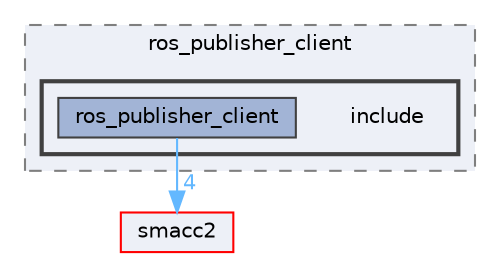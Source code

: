 digraph "smacc2_client_library/ros_publisher_client/include"
{
 // LATEX_PDF_SIZE
  bgcolor="transparent";
  edge [fontname=Helvetica,fontsize=10,labelfontname=Helvetica,labelfontsize=10];
  node [fontname=Helvetica,fontsize=10,shape=box,height=0.2,width=0.4];
  compound=true
  subgraph clusterdir_05985e13dce014508b1661a0aaa97a4e {
    graph [ bgcolor="#edf0f7", pencolor="grey50", label="ros_publisher_client", fontname=Helvetica,fontsize=10 style="filled,dashed", URL="dir_05985e13dce014508b1661a0aaa97a4e.html",tooltip=""]
  subgraph clusterdir_870830d71429f9d314b0c0b809215b7a {
    graph [ bgcolor="#edf0f7", pencolor="grey25", label="", fontname=Helvetica,fontsize=10 style="filled,bold", URL="dir_870830d71429f9d314b0c0b809215b7a.html",tooltip=""]
    dir_870830d71429f9d314b0c0b809215b7a [shape=plaintext, label="include"];
  dir_6d04162603206c829b80025cf26a3aaa [label="ros_publisher_client", fillcolor="#a2b4d6", color="grey25", style="filled", URL="dir_6d04162603206c829b80025cf26a3aaa.html",tooltip=""];
  }
  }
  dir_ce4c19d6108cf5285f3105ec9cd73bf1 [label="smacc2", fillcolor="#edf0f7", color="red", style="filled", URL="dir_ce4c19d6108cf5285f3105ec9cd73bf1.html",tooltip=""];
  dir_6d04162603206c829b80025cf26a3aaa->dir_ce4c19d6108cf5285f3105ec9cd73bf1 [headlabel="4", labeldistance=1.5 headhref="dir_000038_000043.html" color="steelblue1" fontcolor="steelblue1"];
}
